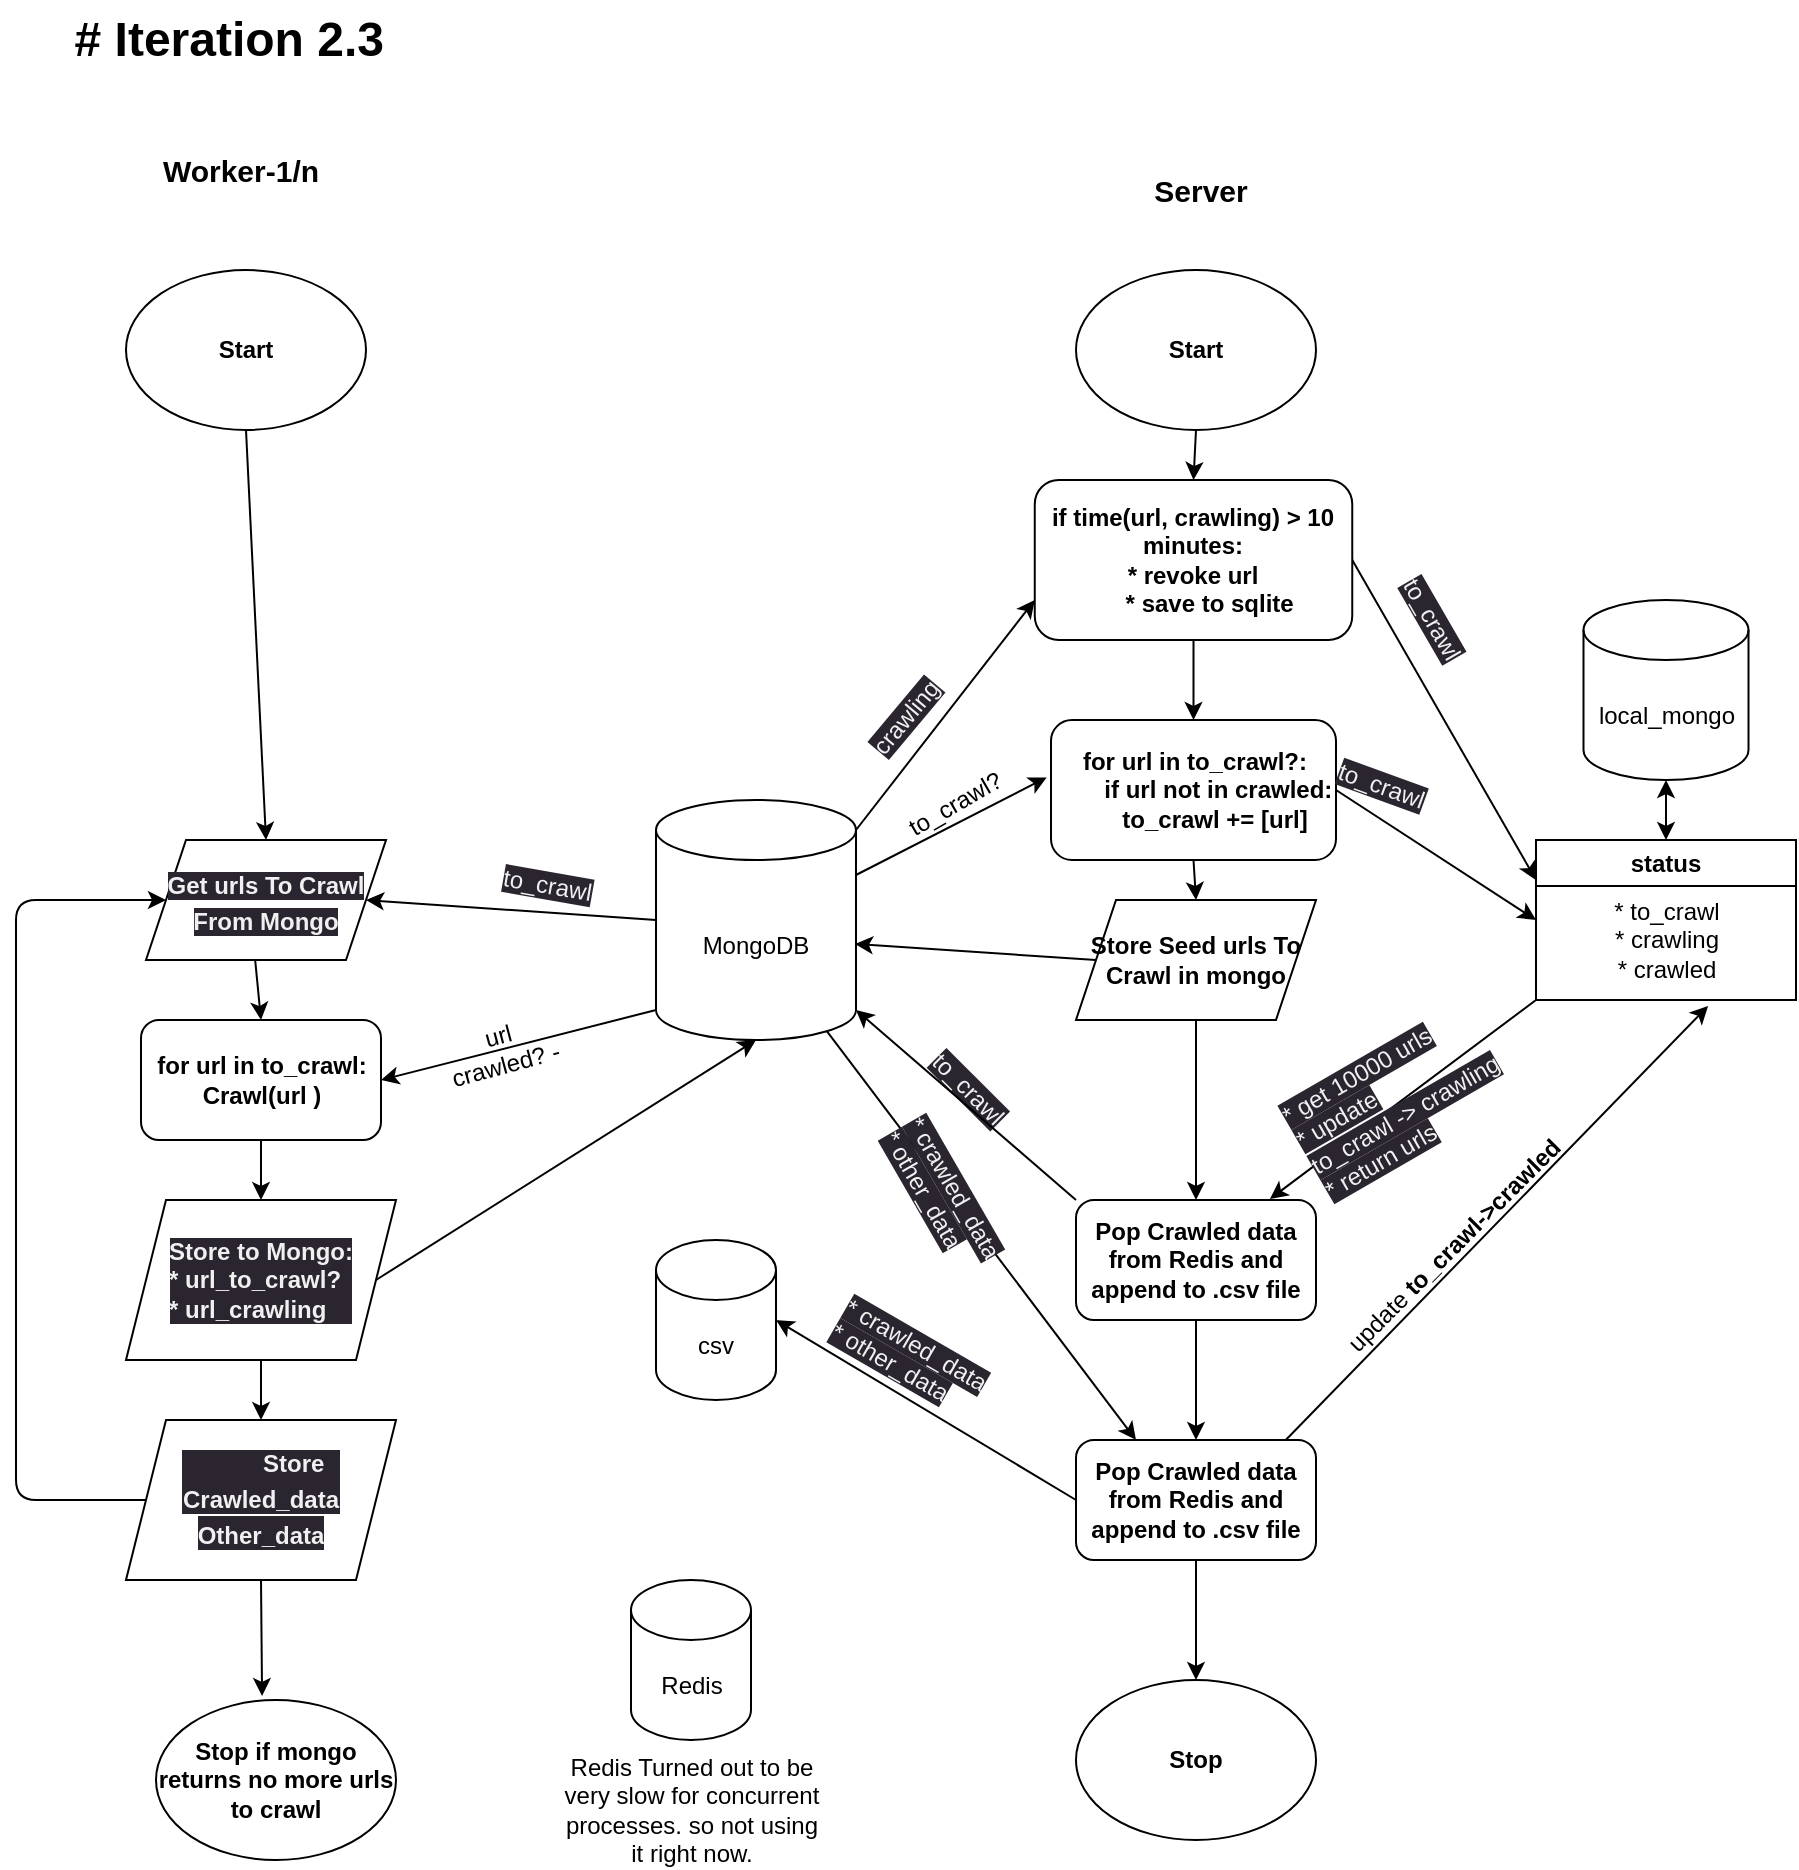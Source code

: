 <mxfile>
    <diagram id="53q-Q3146LHwUQF3R4kC" name="Page-1">
        <mxGraphModel dx="2373" dy="719" grid="1" gridSize="10" guides="1" tooltips="1" connect="1" arrows="1" fold="1" page="1" pageScale="1" pageWidth="850" pageHeight="1100" math="0" shadow="0">
            <root>
                <mxCell id="0"/>
                <mxCell id="1" parent="0"/>
                <mxCell id="26" style="edgeStyle=none;html=1;exitX=0.5;exitY=1;exitDx=0;exitDy=0;entryX=0.5;entryY=0;entryDx=0;entryDy=0;fontStyle=1" parent="1" source="27" target="68" edge="1">
                    <mxGeometry relative="1" as="geometry">
                        <mxPoint x="102.5" y="940" as="sourcePoint"/>
                        <mxPoint x="102.5" y="1000" as="targetPoint"/>
                    </mxGeometry>
                </mxCell>
                <mxCell id="27" value="Start" style="ellipse;whiteSpace=wrap;html=1;fontStyle=1" parent="1" vertex="1">
                    <mxGeometry x="35" y="715" width="120" height="80" as="geometry"/>
                </mxCell>
                <mxCell id="52" style="edgeStyle=none;html=1;exitX=0.5;exitY=1;exitDx=0;exitDy=0;entryX=0.5;entryY=0;entryDx=0;entryDy=0;" parent="1" source="67" target="66" edge="1">
                    <mxGeometry relative="1" as="geometry">
                        <mxPoint x="105" y="1250" as="sourcePoint"/>
                        <mxPoint x="105" y="1300" as="targetPoint"/>
                    </mxGeometry>
                </mxCell>
                <mxCell id="58" style="edgeStyle=none;html=1;exitX=1;exitY=0.5;exitDx=0;exitDy=0;entryX=0.5;entryY=1;entryDx=0;entryDy=0;entryPerimeter=0;" parent="1" source="67" target="48" edge="1">
                    <mxGeometry relative="1" as="geometry">
                        <mxPoint x="235" y="1220" as="sourcePoint"/>
                    </mxGeometry>
                </mxCell>
                <mxCell id="31" style="edgeStyle=none;html=1;exitX=0.5;exitY=1;exitDx=0;exitDy=0;entryX=0.5;entryY=0;entryDx=0;entryDy=0;fontStyle=1" parent="1" source="32" target="67" edge="1">
                    <mxGeometry relative="1" as="geometry">
                        <mxPoint x="105" y="1190" as="targetPoint"/>
                    </mxGeometry>
                </mxCell>
                <mxCell id="32" value="for url in to_crawl:&lt;br&gt;Crawl(url )" style="rounded=1;whiteSpace=wrap;html=1;fontStyle=1" parent="1" vertex="1">
                    <mxGeometry x="42.5" y="1090" width="120" height="60" as="geometry"/>
                </mxCell>
                <mxCell id="33" value="Stop if mongo returns no more urls to crawl" style="ellipse;whiteSpace=wrap;html=1;fontStyle=1" parent="1" vertex="1">
                    <mxGeometry x="50" y="1430" width="120" height="80" as="geometry"/>
                </mxCell>
                <mxCell id="34" style="edgeStyle=none;html=1;exitX=0.454;exitY=0.983;exitDx=0;exitDy=0;entryX=0.5;entryY=0;entryDx=0;entryDy=0;fontStyle=1;exitPerimeter=0;" parent="1" source="68" target="32" edge="1">
                    <mxGeometry relative="1" as="geometry">
                        <mxPoint x="102.5" y="1060" as="sourcePoint"/>
                    </mxGeometry>
                </mxCell>
                <mxCell id="131" style="edgeStyle=none;html=1;exitX=0.5;exitY=1;exitDx=0;exitDy=0;entryX=0.5;entryY=0;entryDx=0;entryDy=0;" parent="1" source="37" target="130" edge="1">
                    <mxGeometry relative="1" as="geometry"/>
                </mxCell>
                <mxCell id="37" value="Start" style="ellipse;whiteSpace=wrap;html=1;fontStyle=1" parent="1" vertex="1">
                    <mxGeometry x="510" y="715" width="120" height="80" as="geometry"/>
                </mxCell>
                <mxCell id="38" style="edgeStyle=none;html=1;exitX=0.5;exitY=1;exitDx=0;exitDy=0;entryX=0.5;entryY=0;entryDx=0;entryDy=0;fontStyle=1" parent="1" source="39" target="40" edge="1">
                    <mxGeometry relative="1" as="geometry">
                        <mxPoint x="570.0" y="1160" as="targetPoint"/>
                    </mxGeometry>
                </mxCell>
                <mxCell id="100" style="edgeStyle=none;html=1;exitX=0;exitY=0.5;exitDx=0;exitDy=0;entryX=1;entryY=0.5;entryDx=0;entryDy=0;entryPerimeter=0;" parent="1" source="39" target="98" edge="1">
                    <mxGeometry relative="1" as="geometry"/>
                </mxCell>
                <mxCell id="107" style="edgeStyle=none;html=1;exitX=0.869;exitY=0.011;exitDx=0;exitDy=0;entryX=0.763;entryY=1.05;entryDx=0;entryDy=0;exitPerimeter=0;entryPerimeter=0;" parent="1" source="39" target="137" edge="1">
                    <mxGeometry relative="1" as="geometry"/>
                </mxCell>
                <mxCell id="39" value="Pop Crawled data from Redis and append to .csv file" style="rounded=1;whiteSpace=wrap;html=1;fontStyle=1" parent="1" vertex="1">
                    <mxGeometry x="510" y="1300" width="120" height="60" as="geometry"/>
                </mxCell>
                <mxCell id="40" value="Stop" style="ellipse;whiteSpace=wrap;html=1;fontStyle=1" parent="1" vertex="1">
                    <mxGeometry x="510" y="1420" width="120" height="80" as="geometry"/>
                </mxCell>
                <mxCell id="41" style="edgeStyle=none;html=1;exitX=0.5;exitY=1;exitDx=0;exitDy=0;entryX=0.5;entryY=0;entryDx=0;entryDy=0;fontStyle=1;startArrow=none;" parent="1" source="109" target="39" edge="1">
                    <mxGeometry relative="1" as="geometry">
                        <mxPoint x="570" y="1050" as="sourcePoint"/>
                    </mxGeometry>
                </mxCell>
                <mxCell id="49" style="edgeStyle=none;html=1;exitX=0;exitY=0.5;exitDx=0;exitDy=0;entryX=0.995;entryY=0.6;entryDx=0;entryDy=0;entryPerimeter=0;" parent="1" source="42" target="48" edge="1">
                    <mxGeometry relative="1" as="geometry"/>
                </mxCell>
                <mxCell id="111" style="edgeStyle=none;html=1;exitX=0.5;exitY=1;exitDx=0;exitDy=0;" parent="1" source="42" target="109" edge="1">
                    <mxGeometry relative="1" as="geometry"/>
                </mxCell>
                <mxCell id="42" value="&lt;span style=&quot;font-weight: 700;&quot;&gt;Store Seed urls To Crawl in mongo&lt;/span&gt;" style="shape=parallelogram;perimeter=parallelogramPerimeter;whiteSpace=wrap;html=1;fixedSize=1;" parent="1" vertex="1">
                    <mxGeometry x="510" y="1030" width="120" height="60" as="geometry"/>
                </mxCell>
                <mxCell id="56" style="edgeStyle=none;html=1;exitX=0.855;exitY=1;exitDx=0;exitDy=-4.35;exitPerimeter=0;entryX=0.25;entryY=0;entryDx=0;entryDy=0;" parent="1" source="48" target="39" edge="1">
                    <mxGeometry relative="1" as="geometry"/>
                </mxCell>
                <mxCell id="47" value="Redis" style="shape=cylinder3;whiteSpace=wrap;html=1;boundedLbl=1;backgroundOutline=1;size=15;" parent="1" vertex="1">
                    <mxGeometry x="287.5" y="1370" width="60" height="80" as="geometry"/>
                </mxCell>
                <mxCell id="50" style="edgeStyle=none;html=1;exitX=0;exitY=0.5;exitDx=0;exitDy=0;exitPerimeter=0;entryX=1;entryY=0.5;entryDx=0;entryDy=0;" parent="1" source="48" target="68" edge="1">
                    <mxGeometry relative="1" as="geometry">
                        <mxPoint x="232.5" y="1030" as="targetPoint"/>
                    </mxGeometry>
                </mxCell>
                <mxCell id="59" style="edgeStyle=none;html=1;exitX=0;exitY=1;exitDx=0;exitDy=-15;exitPerimeter=0;entryX=1;entryY=0.5;entryDx=0;entryDy=0;" parent="1" source="48" target="32" edge="1">
                    <mxGeometry relative="1" as="geometry"/>
                </mxCell>
                <mxCell id="134" style="edgeStyle=none;html=1;exitX=1;exitY=0;exitDx=0;exitDy=15;exitPerimeter=0;entryX=0;entryY=0.75;entryDx=0;entryDy=0;" parent="1" source="48" target="130" edge="1">
                    <mxGeometry relative="1" as="geometry"/>
                </mxCell>
                <mxCell id="48" value="MongoDB" style="shape=cylinder3;whiteSpace=wrap;html=1;boundedLbl=1;backgroundOutline=1;size=15;" parent="1" vertex="1">
                    <mxGeometry x="300" y="980" width="100" height="120" as="geometry"/>
                </mxCell>
                <mxCell id="53" style="edgeStyle=none;html=1;exitX=0;exitY=0.5;exitDx=0;exitDy=0;entryX=0;entryY=0.5;entryDx=0;entryDy=0;" parent="1" source="66" target="68" edge="1">
                    <mxGeometry relative="1" as="geometry">
                        <mxPoint x="45" y="1330" as="sourcePoint"/>
                        <mxPoint x="42.5" y="1030" as="targetPoint"/>
                        <Array as="points">
                            <mxPoint x="-20" y="1330"/>
                            <mxPoint x="-20" y="1030"/>
                        </Array>
                    </mxGeometry>
                </mxCell>
                <mxCell id="54" style="edgeStyle=none;html=1;exitX=0.5;exitY=1;exitDx=0;exitDy=0;entryX=0.442;entryY=-0.025;entryDx=0;entryDy=0;entryPerimeter=0;" parent="1" source="66" target="33" edge="1">
                    <mxGeometry relative="1" as="geometry">
                        <mxPoint x="105" y="1360" as="sourcePoint"/>
                    </mxGeometry>
                </mxCell>
                <mxCell id="61" value="url crawled? -" style="text;html=1;strokeColor=none;fillColor=none;align=center;verticalAlign=middle;whiteSpace=wrap;rounded=0;rotation=-15;" parent="1" vertex="1">
                    <mxGeometry x="192.5" y="1090" width="60" height="30" as="geometry"/>
                </mxCell>
                <mxCell id="62" value="&lt;b&gt;&lt;font style=&quot;font-size: 15px;&quot;&gt;Worker-1/n&lt;/font&gt;&lt;/b&gt;" style="text;html=1;strokeColor=none;fillColor=none;align=center;verticalAlign=middle;whiteSpace=wrap;rounded=0;" parent="1" vertex="1">
                    <mxGeometry x="51.25" y="650" width="82.5" height="30" as="geometry"/>
                </mxCell>
                <mxCell id="63" value="&lt;b&gt;&lt;font style=&quot;font-size: 15px;&quot;&gt;Server&lt;/font&gt;&lt;/b&gt;" style="text;html=1;strokeColor=none;fillColor=none;align=center;verticalAlign=middle;whiteSpace=wrap;rounded=0;" parent="1" vertex="1">
                    <mxGeometry x="531.25" y="660" width="82.5" height="30" as="geometry"/>
                </mxCell>
                <mxCell id="66" value="&lt;div style=&quot;border-color: rgb(0, 0, 0); color: rgb(240, 240, 240); font-family: Helvetica; font-size: 12px; font-style: normal; font-variant-ligatures: normal; font-variant-caps: normal; font-weight: 700; letter-spacing: normal; orphans: 2; text-indent: 0px; text-transform: none; widows: 2; word-spacing: 0px; -webkit-text-stroke-width: 0px; background-color: rgb(42, 37, 47); text-decoration-thickness: initial; text-decoration-style: initial; text-decoration-color: initial; text-align: left;&quot;&gt;&lt;span style=&quot;border-color: rgb(0, 0, 0); background-color: initial;&quot;&gt;&amp;nbsp; &amp;nbsp; &amp;nbsp; &amp;nbsp; &amp;nbsp; &amp;nbsp; Store&amp;nbsp;&lt;/span&gt;&lt;/div&gt;&lt;span style=&quot;border-color: rgb(0, 0, 0); color: rgb(240, 240, 240); font-family: Helvetica; font-style: normal; font-variant-ligatures: normal; font-variant-caps: normal; letter-spacing: normal; orphans: 2; text-indent: 0px; text-transform: none; widows: 2; word-spacing: 0px; -webkit-text-stroke-width: 0px; background-color: rgb(42, 37, 47); text-decoration-thickness: initial; text-decoration-style: initial; text-decoration-color: initial; text-align: left;&quot;&gt;&lt;span style=&quot;font-size: 12px;&quot;&gt;&lt;b&gt;Crawled_data&lt;/b&gt;&lt;/span&gt;&lt;br&gt;&lt;span style=&quot;font-size: 12px;&quot;&gt;&lt;b&gt;Other_data&lt;br&gt;&lt;/b&gt;&lt;/span&gt;&lt;/span&gt;" style="shape=parallelogram;perimeter=parallelogramPerimeter;whiteSpace=wrap;html=1;fixedSize=1;fontSize=15;" parent="1" vertex="1">
                    <mxGeometry x="35" y="1290" width="135" height="80" as="geometry"/>
                </mxCell>
                <mxCell id="67" value="&lt;div style=&quot;border-color: rgb(0, 0, 0); color: rgb(240, 240, 240); font-family: Helvetica; font-size: 12px; font-style: normal; font-variant-ligatures: normal; font-variant-caps: normal; font-weight: 700; letter-spacing: normal; orphans: 2; text-indent: 0px; text-transform: none; widows: 2; word-spacing: 0px; -webkit-text-stroke-width: 0px; background-color: rgb(42, 37, 47); text-decoration-thickness: initial; text-decoration-style: initial; text-decoration-color: initial; text-align: left;&quot;&gt;&lt;div&gt;&lt;span style=&quot;background-color: initial;&quot;&gt;Store to Mongo:&lt;/span&gt;&lt;/div&gt;&lt;div&gt;&lt;span style=&quot;background-color: initial;&quot;&gt;* url_to_crawl?&lt;/span&gt;&lt;/div&gt;&lt;div&gt;&lt;span style=&quot;background-color: initial;&quot;&gt;* url_crawling&lt;/span&gt;&lt;br&gt;&lt;/div&gt;&lt;/div&gt;" style="shape=parallelogram;perimeter=parallelogramPerimeter;whiteSpace=wrap;html=1;fixedSize=1;fontSize=15;" parent="1" vertex="1">
                    <mxGeometry x="35" y="1180" width="135" height="80" as="geometry"/>
                </mxCell>
                <mxCell id="68" value="&lt;span style=&quot;color: rgb(240, 240, 240); font-family: Helvetica; font-size: 12px; font-style: normal; font-variant-ligatures: normal; font-variant-caps: normal; font-weight: 700; letter-spacing: normal; orphans: 2; text-align: center; text-indent: 0px; text-transform: none; widows: 2; word-spacing: 0px; -webkit-text-stroke-width: 0px; background-color: rgb(42, 37, 47); text-decoration-thickness: initial; text-decoration-style: initial; text-decoration-color: initial; float: none; display: inline !important;&quot;&gt;Get urls To Crawl From Mongo&lt;/span&gt;" style="shape=parallelogram;perimeter=parallelogramPerimeter;whiteSpace=wrap;html=1;fixedSize=1;fontSize=15;" parent="1" vertex="1">
                    <mxGeometry x="45" y="1000" width="120" height="60" as="geometry"/>
                </mxCell>
                <mxCell id="70" value="Redis Turned out to be very slow for concurrent processes. so not using it right now." style="text;html=1;strokeColor=none;fillColor=none;align=center;verticalAlign=middle;whiteSpace=wrap;rounded=0;rotation=0;" parent="1" vertex="1">
                    <mxGeometry x="252.5" y="1460" width="130" height="50" as="geometry"/>
                </mxCell>
                <mxCell id="71" value="# Iteration 2.3" style="text;strokeColor=none;fillColor=none;html=1;fontSize=24;fontStyle=1;verticalAlign=middle;align=right;" parent="1" vertex="1">
                    <mxGeometry x="15" y="580" width="150" height="40" as="geometry"/>
                </mxCell>
                <mxCell id="72" value="local_mongo" style="shape=cylinder3;whiteSpace=wrap;html=1;boundedLbl=1;backgroundOutline=1;size=15;" parent="1" vertex="1">
                    <mxGeometry x="763.75" y="880" width="82.5" height="90" as="geometry"/>
                </mxCell>
                <mxCell id="77" value="&lt;span style=&quot;color: rgb(240, 240, 240); font-family: Helvetica; font-size: 12px; font-style: normal; font-variant-ligatures: normal; font-variant-caps: normal; font-weight: 400; letter-spacing: normal; orphans: 2; text-align: center; text-indent: 0px; text-transform: none; widows: 2; word-spacing: 0px; -webkit-text-stroke-width: 0px; background-color: rgb(42, 37, 47); text-decoration-thickness: initial; text-decoration-style: initial; text-decoration-color: initial; float: none; display: inline !important;&quot;&gt;to_crawl&lt;br&gt;&lt;br&gt;&lt;/span&gt;" style="text;whiteSpace=wrap;html=1;rotation=45;" parent="1" vertex="1">
                    <mxGeometry x="431.77" y="1113.66" width="55" height="25" as="geometry"/>
                </mxCell>
                <mxCell id="78" value="&lt;span style=&quot;color: rgb(240, 240, 240); font-family: Helvetica; font-size: 12px; font-style: normal; font-variant-ligatures: normal; font-variant-caps: normal; font-weight: 400; letter-spacing: normal; orphans: 2; text-align: center; text-indent: 0px; text-transform: none; widows: 2; word-spacing: 0px; -webkit-text-stroke-width: 0px; background-color: rgb(42, 37, 47); text-decoration-thickness: initial; text-decoration-style: initial; text-decoration-color: initial; float: none; display: inline !important;&quot;&gt;to_crawl&lt;br&gt;&lt;br&gt;&lt;/span&gt;" style="text;whiteSpace=wrap;html=1;rotation=10;" parent="1" vertex="1">
                    <mxGeometry x="220" y="1010" width="65" height="40" as="geometry"/>
                </mxCell>
                <mxCell id="117" style="edgeStyle=none;html=1;exitX=0;exitY=1;exitDx=0;exitDy=0;entryX=0.808;entryY=-0.008;entryDx=0;entryDy=0;entryPerimeter=0;" parent="1" source="82" target="109" edge="1">
                    <mxGeometry relative="1" as="geometry"/>
                </mxCell>
                <mxCell id="82" value="status" style="swimlane;whiteSpace=wrap;html=1;startSize=23;" parent="1" vertex="1">
                    <mxGeometry x="740" y="1000" width="130" height="80" as="geometry"/>
                </mxCell>
                <mxCell id="137" value="* to_crawl&lt;br&gt;* crawling&lt;br&gt;* crawled" style="text;html=1;align=center;verticalAlign=middle;resizable=0;points=[];autosize=1;strokeColor=none;fillColor=none;" vertex="1" parent="82">
                    <mxGeometry x="25" y="20" width="80" height="60" as="geometry"/>
                </mxCell>
                <mxCell id="94" value="&lt;span style=&quot;color: rgb(240, 240, 240); font-family: Helvetica; font-size: 12px; font-style: normal; font-variant-ligatures: normal; font-variant-caps: normal; font-weight: 400; letter-spacing: normal; orphans: 2; text-align: center; text-indent: 0px; text-transform: none; widows: 2; word-spacing: 0px; -webkit-text-stroke-width: 0px; background-color: rgb(42, 37, 47); text-decoration-thickness: initial; text-decoration-style: initial; text-decoration-color: initial; float: none; display: inline !important;&quot;&gt;* crawled_data&lt;br&gt;* other_data&lt;br&gt;&lt;br&gt;&lt;br&gt;&lt;/span&gt;" style="text;whiteSpace=wrap;html=1;rotation=30;" parent="1" vertex="1">
                    <mxGeometry x="385" y="1240" width="90" height="40" as="geometry"/>
                </mxCell>
                <mxCell id="98" value="csv" style="shape=cylinder3;whiteSpace=wrap;html=1;boundedLbl=1;backgroundOutline=1;size=15;" parent="1" vertex="1">
                    <mxGeometry x="300" y="1200" width="60" height="80" as="geometry"/>
                </mxCell>
                <mxCell id="103" value="&lt;span style=&quot;color: rgb(240, 240, 240); font-family: Helvetica; font-size: 12px; font-style: normal; font-variant-ligatures: normal; font-variant-caps: normal; font-weight: 400; letter-spacing: normal; orphans: 2; text-align: center; text-indent: 0px; text-transform: none; widows: 2; word-spacing: 0px; -webkit-text-stroke-width: 0px; background-color: rgb(42, 37, 47); text-decoration-thickness: initial; text-decoration-style: initial; text-decoration-color: initial; float: none; display: inline !important;&quot;&gt;* crawled_data&lt;br&gt;* other_data&lt;br&gt;&lt;br&gt;&lt;br&gt;&lt;/span&gt;" style="text;whiteSpace=wrap;html=1;rotation=60;" parent="1" vertex="1">
                    <mxGeometry x="400" y="1160" width="90" height="40" as="geometry"/>
                </mxCell>
                <mxCell id="108" value="&lt;div style=&quot;text-align: center;&quot;&gt;&lt;span style=&quot;background-color: initial;&quot;&gt;update&amp;nbsp;&lt;b&gt;to_crawl-&amp;gt;crawled&lt;/b&gt;&lt;/span&gt;&lt;/div&gt;" style="text;whiteSpace=wrap;html=1;rotation=-45;" parent="1" vertex="1">
                    <mxGeometry x="613.75" y="1180" width="180" height="10" as="geometry"/>
                </mxCell>
                <mxCell id="112" style="edgeStyle=none;html=1;exitX=0;exitY=0;exitDx=0;exitDy=0;entryX=1;entryY=1;entryDx=0;entryDy=-15;entryPerimeter=0;" parent="1" source="109" target="48" edge="1">
                    <mxGeometry relative="1" as="geometry">
                        <mxPoint x="360" y="1070" as="targetPoint"/>
                    </mxGeometry>
                </mxCell>
                <mxCell id="109" value="Pop Crawled data from Redis and append to .csv file" style="rounded=1;whiteSpace=wrap;html=1;fontStyle=1" parent="1" vertex="1">
                    <mxGeometry x="510" y="1180" width="120" height="60" as="geometry"/>
                </mxCell>
                <mxCell id="118" value="&lt;span style=&quot;color: rgb(240, 240, 240); font-family: Helvetica; font-size: 12px; font-style: normal; font-variant-ligatures: normal; font-variant-caps: normal; font-weight: 400; letter-spacing: normal; orphans: 2; text-align: center; text-indent: 0px; text-transform: none; widows: 2; word-spacing: 0px; -webkit-text-stroke-width: 0px; background-color: rgb(42, 37, 47); text-decoration-thickness: initial; text-decoration-style: initial; text-decoration-color: initial; float: none; display: inline !important;&quot;&gt;* get 10000 urls&lt;br&gt;* update&lt;br&gt;to_crawl -&amp;gt; crawling&lt;br&gt;* return urls&lt;br&gt;&lt;br&gt;&lt;/span&gt;" style="text;whiteSpace=wrap;html=1;rotation=-30;" parent="1" vertex="1">
                    <mxGeometry x="613.75" y="1095" width="116.25" height="65" as="geometry"/>
                </mxCell>
                <mxCell id="123" style="edgeStyle=none;html=1;exitX=0.5;exitY=1;exitDx=0;exitDy=0;entryX=0.5;entryY=0;entryDx=0;entryDy=0;" parent="1" source="88" target="42" edge="1">
                    <mxGeometry relative="1" as="geometry"/>
                </mxCell>
                <mxCell id="128" style="edgeStyle=none;html=1;exitX=1;exitY=0.5;exitDx=0;exitDy=0;entryX=0;entryY=0.5;entryDx=0;entryDy=0;" parent="1" source="88" target="82" edge="1">
                    <mxGeometry relative="1" as="geometry"/>
                </mxCell>
                <mxCell id="88" value="for url in to_crawl?:&lt;br&gt;&amp;nbsp; &amp;nbsp; &amp;nbsp; &amp;nbsp;if url not in crawled:&lt;br&gt;&amp;nbsp; &amp;nbsp; &amp;nbsp; to_crawl += [url]" style="rounded=1;whiteSpace=wrap;html=1;fontStyle=1" parent="1" vertex="1">
                    <mxGeometry x="497.5" y="940" width="142.5" height="70" as="geometry"/>
                </mxCell>
                <mxCell id="124" style="edgeStyle=none;html=1;exitX=1;exitY=0;exitDx=0;exitDy=37.5;exitPerimeter=0;entryX=-0.015;entryY=0.41;entryDx=0;entryDy=0;entryPerimeter=0;" parent="1" source="48" target="88" edge="1">
                    <mxGeometry relative="1" as="geometry">
                        <mxPoint x="400" y="1062.5" as="sourcePoint"/>
                        <mxPoint x="540" y="1180" as="targetPoint"/>
                    </mxGeometry>
                </mxCell>
                <mxCell id="125" value="&lt;span style=&quot;text-align: center;&quot;&gt;to_crawl?&lt;/span&gt;" style="text;whiteSpace=wrap;html=1;rotation=-30;" parent="1" vertex="1">
                    <mxGeometry x="420" y="970.0" width="50" height="20" as="geometry"/>
                </mxCell>
                <mxCell id="129" value="&lt;span style=&quot;color: rgb(240, 240, 240); font-family: Helvetica; font-size: 12px; font-style: normal; font-variant-ligatures: normal; font-variant-caps: normal; font-weight: 400; letter-spacing: normal; orphans: 2; text-align: center; text-indent: 0px; text-transform: none; widows: 2; word-spacing: 0px; -webkit-text-stroke-width: 0px; background-color: rgb(42, 37, 47); text-decoration-thickness: initial; text-decoration-style: initial; text-decoration-color: initial; float: none; display: inline !important;&quot;&gt;to_crawl&lt;/span&gt;" style="text;whiteSpace=wrap;html=1;rotation=20;" parent="1" vertex="1">
                    <mxGeometry x="640" y="960" width="50" height="20" as="geometry"/>
                </mxCell>
                <mxCell id="132" style="edgeStyle=none;html=1;exitX=0.5;exitY=1;exitDx=0;exitDy=0;entryX=0.5;entryY=0;entryDx=0;entryDy=0;" parent="1" source="130" target="88" edge="1">
                    <mxGeometry relative="1" as="geometry"/>
                </mxCell>
                <mxCell id="133" style="edgeStyle=none;html=1;exitX=1;exitY=0.5;exitDx=0;exitDy=0;entryX=0;entryY=0.25;entryDx=0;entryDy=0;" parent="1" source="130" target="82" edge="1">
                    <mxGeometry relative="1" as="geometry"/>
                </mxCell>
                <mxCell id="130" value="if time(url, crawling) &amp;gt; 10 minutes:&lt;br&gt;* revoke url&lt;br&gt;&amp;nbsp; &amp;nbsp; &amp;nbsp;* save to sqlite&lt;br&gt;" style="rounded=1;whiteSpace=wrap;html=1;fontStyle=1" parent="1" vertex="1">
                    <mxGeometry x="489.38" y="820" width="158.75" height="80" as="geometry"/>
                </mxCell>
                <mxCell id="135" value="&lt;span style=&quot;color: rgb(240, 240, 240); font-family: Helvetica; font-size: 12px; font-style: normal; font-variant-ligatures: normal; font-variant-caps: normal; font-weight: 400; letter-spacing: normal; orphans: 2; text-align: center; text-indent: 0px; text-transform: none; widows: 2; word-spacing: 0px; -webkit-text-stroke-width: 0px; background-color: rgb(42, 37, 47); text-decoration-thickness: initial; text-decoration-style: initial; text-decoration-color: initial; float: none; display: inline !important;&quot;&gt;crawling&lt;/span&gt;" style="text;whiteSpace=wrap;html=1;rotation=-50;" parent="1" vertex="1">
                    <mxGeometry x="400" y="920" width="60" height="30" as="geometry"/>
                </mxCell>
                <mxCell id="136" value="&lt;span style=&quot;color: rgb(240, 240, 240); font-family: Helvetica; font-size: 12px; font-style: normal; font-variant-ligatures: normal; font-variant-caps: normal; font-weight: 400; letter-spacing: normal; orphans: 2; text-align: center; text-indent: 0px; text-transform: none; widows: 2; word-spacing: 0px; -webkit-text-stroke-width: 0px; background-color: rgb(42, 37, 47); text-decoration-thickness: initial; text-decoration-style: initial; text-decoration-color: initial; float: none; display: inline !important;&quot;&gt;to_crawl&lt;br&gt;&lt;br&gt;&lt;/span&gt;" style="text;whiteSpace=wrap;html=1;rotation=60;" parent="1" vertex="1">
                    <mxGeometry x="660" y="880" width="60" height="30" as="geometry"/>
                </mxCell>
                <mxCell id="138" value="" style="endArrow=classic;startArrow=classic;html=1;entryX=0.5;entryY=1;entryDx=0;entryDy=0;entryPerimeter=0;exitX=0.5;exitY=0;exitDx=0;exitDy=0;" edge="1" parent="1" source="82" target="72">
                    <mxGeometry width="50" height="50" relative="1" as="geometry">
                        <mxPoint x="540" y="1090" as="sourcePoint"/>
                        <mxPoint x="590" y="1040" as="targetPoint"/>
                    </mxGeometry>
                </mxCell>
            </root>
        </mxGraphModel>
    </diagram>
</mxfile>